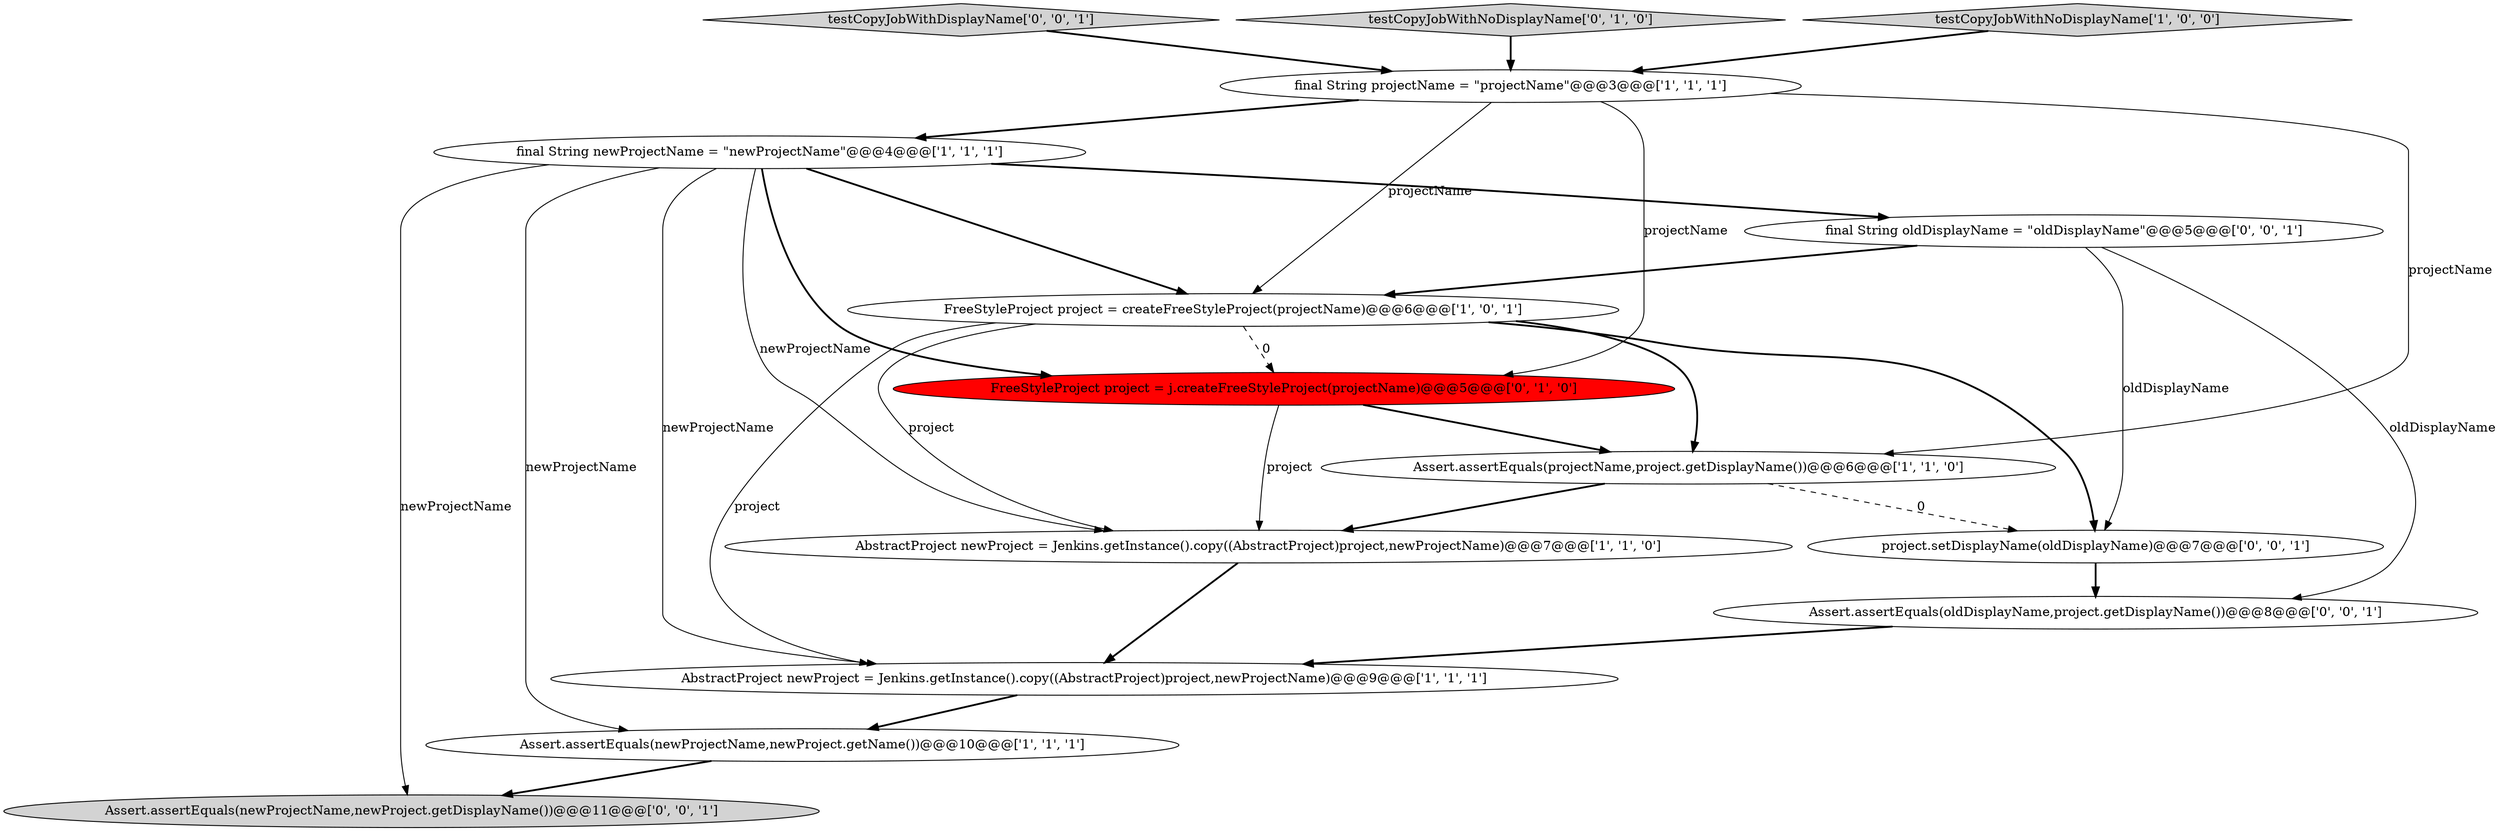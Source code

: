 digraph {
12 [style = filled, label = "testCopyJobWithDisplayName['0', '0', '1']", fillcolor = lightgray, shape = diamond image = "AAA0AAABBB3BBB"];
4 [style = filled, label = "final String newProjectName = \"newProjectName\"@@@4@@@['1', '1', '1']", fillcolor = white, shape = ellipse image = "AAA0AAABBB1BBB"];
3 [style = filled, label = "FreeStyleProject project = createFreeStyleProject(projectName)@@@6@@@['1', '0', '1']", fillcolor = white, shape = ellipse image = "AAA0AAABBB1BBB"];
7 [style = filled, label = "final String projectName = \"projectName\"@@@3@@@['1', '1', '1']", fillcolor = white, shape = ellipse image = "AAA0AAABBB1BBB"];
9 [style = filled, label = "testCopyJobWithNoDisplayName['0', '1', '0']", fillcolor = lightgray, shape = diamond image = "AAA0AAABBB2BBB"];
5 [style = filled, label = "AbstractProject newProject = Jenkins.getInstance().copy((AbstractProject)project,newProjectName)@@@7@@@['1', '1', '0']", fillcolor = white, shape = ellipse image = "AAA0AAABBB1BBB"];
0 [style = filled, label = "Assert.assertEquals(projectName,project.getDisplayName())@@@6@@@['1', '1', '0']", fillcolor = white, shape = ellipse image = "AAA0AAABBB1BBB"];
14 [style = filled, label = "Assert.assertEquals(newProjectName,newProject.getDisplayName())@@@11@@@['0', '0', '1']", fillcolor = lightgray, shape = ellipse image = "AAA0AAABBB3BBB"];
13 [style = filled, label = "project.setDisplayName(oldDisplayName)@@@7@@@['0', '0', '1']", fillcolor = white, shape = ellipse image = "AAA0AAABBB3BBB"];
2 [style = filled, label = "testCopyJobWithNoDisplayName['1', '0', '0']", fillcolor = lightgray, shape = diamond image = "AAA0AAABBB1BBB"];
8 [style = filled, label = "FreeStyleProject project = j.createFreeStyleProject(projectName)@@@5@@@['0', '1', '0']", fillcolor = red, shape = ellipse image = "AAA1AAABBB2BBB"];
10 [style = filled, label = "Assert.assertEquals(oldDisplayName,project.getDisplayName())@@@8@@@['0', '0', '1']", fillcolor = white, shape = ellipse image = "AAA0AAABBB3BBB"];
1 [style = filled, label = "Assert.assertEquals(newProjectName,newProject.getName())@@@10@@@['1', '1', '1']", fillcolor = white, shape = ellipse image = "AAA0AAABBB1BBB"];
6 [style = filled, label = "AbstractProject newProject = Jenkins.getInstance().copy((AbstractProject)project,newProjectName)@@@9@@@['1', '1', '1']", fillcolor = white, shape = ellipse image = "AAA0AAABBB1BBB"];
11 [style = filled, label = "final String oldDisplayName = \"oldDisplayName\"@@@5@@@['0', '0', '1']", fillcolor = white, shape = ellipse image = "AAA0AAABBB3BBB"];
13->10 [style = bold, label=""];
4->3 [style = bold, label=""];
3->6 [style = solid, label="project"];
11->13 [style = solid, label="oldDisplayName"];
7->4 [style = bold, label=""];
9->7 [style = bold, label=""];
10->6 [style = bold, label=""];
12->7 [style = bold, label=""];
3->0 [style = bold, label=""];
8->0 [style = bold, label=""];
6->1 [style = bold, label=""];
4->1 [style = solid, label="newProjectName"];
7->3 [style = solid, label="projectName"];
5->6 [style = bold, label=""];
11->3 [style = bold, label=""];
0->13 [style = dashed, label="0"];
3->13 [style = bold, label=""];
4->6 [style = solid, label="newProjectName"];
4->8 [style = bold, label=""];
7->0 [style = solid, label="projectName"];
3->8 [style = dashed, label="0"];
1->14 [style = bold, label=""];
3->5 [style = solid, label="project"];
2->7 [style = bold, label=""];
4->11 [style = bold, label=""];
4->5 [style = solid, label="newProjectName"];
7->8 [style = solid, label="projectName"];
11->10 [style = solid, label="oldDisplayName"];
8->5 [style = solid, label="project"];
0->5 [style = bold, label=""];
4->14 [style = solid, label="newProjectName"];
}
